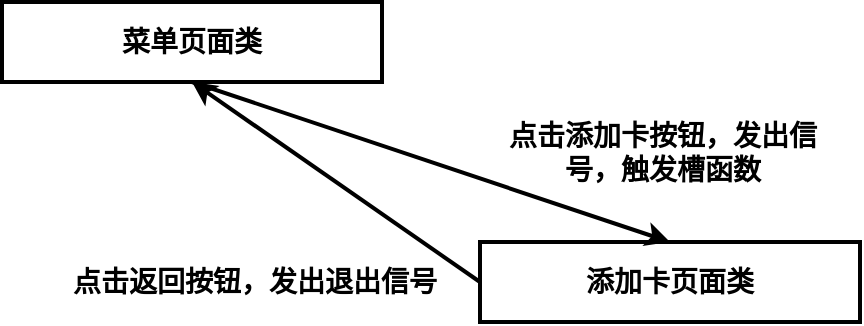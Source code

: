 <mxfile version="20.8.16" type="device"><diagram name="第 1 页" id="yjx8MamfKFssysLK9Qkc"><mxGraphModel dx="954" dy="717" grid="1" gridSize="10" guides="1" tooltips="1" connect="1" arrows="1" fold="1" page="1" pageScale="1" pageWidth="827" pageHeight="1169" math="0" shadow="0"><root><mxCell id="0"/><mxCell id="1" parent="0"/><mxCell id="CjdtbEJdz3skrpqHiRGQ-6" value="&lt;b&gt;&lt;font style=&quot;font-size: 14px;&quot;&gt;菜单页面类&lt;/font&gt;&lt;/b&gt;" style="rounded=0;whiteSpace=wrap;html=1;strokeWidth=2;" parent="1" vertex="1"><mxGeometry x="80" y="80" width="190" height="40" as="geometry"/></mxCell><mxCell id="CjdtbEJdz3skrpqHiRGQ-10" value="&lt;b&gt;&lt;font style=&quot;font-size: 14px;&quot;&gt;添加卡页面类&lt;/font&gt;&lt;/b&gt;" style="rounded=0;whiteSpace=wrap;html=1;strokeWidth=2;" parent="1" vertex="1"><mxGeometry x="319" y="200" width="190" height="40" as="geometry"/></mxCell><mxCell id="CjdtbEJdz3skrpqHiRGQ-13" value="" style="endArrow=classic;html=1;rounded=0;fontSize=14;entryX=0.5;entryY=0;entryDx=0;entryDy=0;exitX=0.5;exitY=1;exitDx=0;exitDy=0;strokeWidth=2;" parent="1" source="CjdtbEJdz3skrpqHiRGQ-6" target="CjdtbEJdz3skrpqHiRGQ-10" edge="1"><mxGeometry width="50" height="50" relative="1" as="geometry"><mxPoint x="270" y="140" as="sourcePoint"/><mxPoint x="170" y="300" as="targetPoint"/></mxGeometry></mxCell><mxCell id="CjdtbEJdz3skrpqHiRGQ-16" value="" style="endArrow=classic;html=1;rounded=0;strokeWidth=2;fontSize=14;entryX=0.5;entryY=1;entryDx=0;entryDy=0;exitX=0;exitY=0.5;exitDx=0;exitDy=0;" parent="1" source="CjdtbEJdz3skrpqHiRGQ-10" target="CjdtbEJdz3skrpqHiRGQ-6" edge="1"><mxGeometry width="50" height="50" relative="1" as="geometry"><mxPoint x="319" y="260" as="sourcePoint"/><mxPoint x="175" y="160" as="targetPoint"/></mxGeometry></mxCell><mxCell id="CjdtbEJdz3skrpqHiRGQ-18" value="&lt;b&gt;点击添加卡按钮，发出信号，触发槽函数&lt;/b&gt;" style="text;html=1;strokeColor=none;fillColor=none;align=center;verticalAlign=middle;whiteSpace=wrap;rounded=0;fontSize=14;" parent="1" vertex="1"><mxGeometry x="331" y="140" width="159" height="30" as="geometry"/></mxCell><mxCell id="iIDEho3xl1LRtH7NxIIH-3" value="&lt;b&gt;点击返回按钮，发出退出信号&lt;/b&gt;" style="text;html=1;strokeColor=none;fillColor=none;align=center;verticalAlign=middle;whiteSpace=wrap;rounded=0;fontSize=14;" vertex="1" parent="1"><mxGeometry x="110" y="205" width="192.5" height="30" as="geometry"/></mxCell></root></mxGraphModel></diagram></mxfile>
